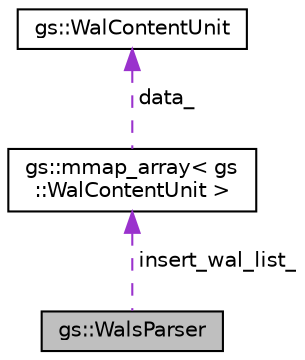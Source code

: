 digraph "gs::WalsParser"
{
 // LATEX_PDF_SIZE
  edge [fontname="Helvetica",fontsize="10",labelfontname="Helvetica",labelfontsize="10"];
  node [fontname="Helvetica",fontsize="10",shape=record];
  Node1 [label="gs::WalsParser",height=0.2,width=0.4,color="black", fillcolor="grey75", style="filled", fontcolor="black",tooltip=" "];
  Node2 -> Node1 [dir="back",color="darkorchid3",fontsize="10",style="dashed",label=" insert_wal_list_" ,fontname="Helvetica"];
  Node2 [label="gs::mmap_array\< gs\l::WalContentUnit \>",height=0.2,width=0.4,color="black", fillcolor="white", style="filled",URL="$classgs_1_1mmap__array.html",tooltip=" "];
  Node3 -> Node2 [dir="back",color="darkorchid3",fontsize="10",style="dashed",label=" data_" ,fontname="Helvetica"];
  Node3 [label="gs::WalContentUnit",height=0.2,width=0.4,color="black", fillcolor="white", style="filled",URL="$structgs_1_1WalContentUnit.html",tooltip=" "];
}
